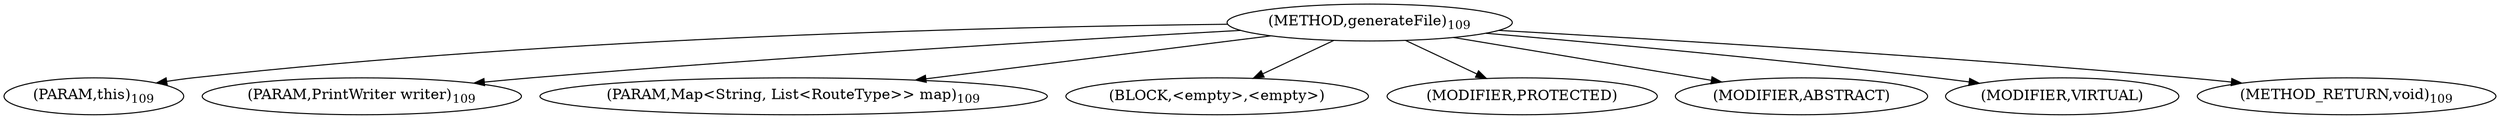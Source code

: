 digraph "generateFile" {  
"261" [label = <(METHOD,generateFile)<SUB>109</SUB>> ]
"262" [label = <(PARAM,this)<SUB>109</SUB>> ]
"263" [label = <(PARAM,PrintWriter writer)<SUB>109</SUB>> ]
"264" [label = <(PARAM,Map&lt;String, List&lt;RouteType&gt;&gt; map)<SUB>109</SUB>> ]
"265" [label = <(BLOCK,&lt;empty&gt;,&lt;empty&gt;)> ]
"266" [label = <(MODIFIER,PROTECTED)> ]
"267" [label = <(MODIFIER,ABSTRACT)> ]
"268" [label = <(MODIFIER,VIRTUAL)> ]
"269" [label = <(METHOD_RETURN,void)<SUB>109</SUB>> ]
  "261" -> "262" 
  "261" -> "263" 
  "261" -> "264" 
  "261" -> "265" 
  "261" -> "266" 
  "261" -> "267" 
  "261" -> "268" 
  "261" -> "269" 
}
